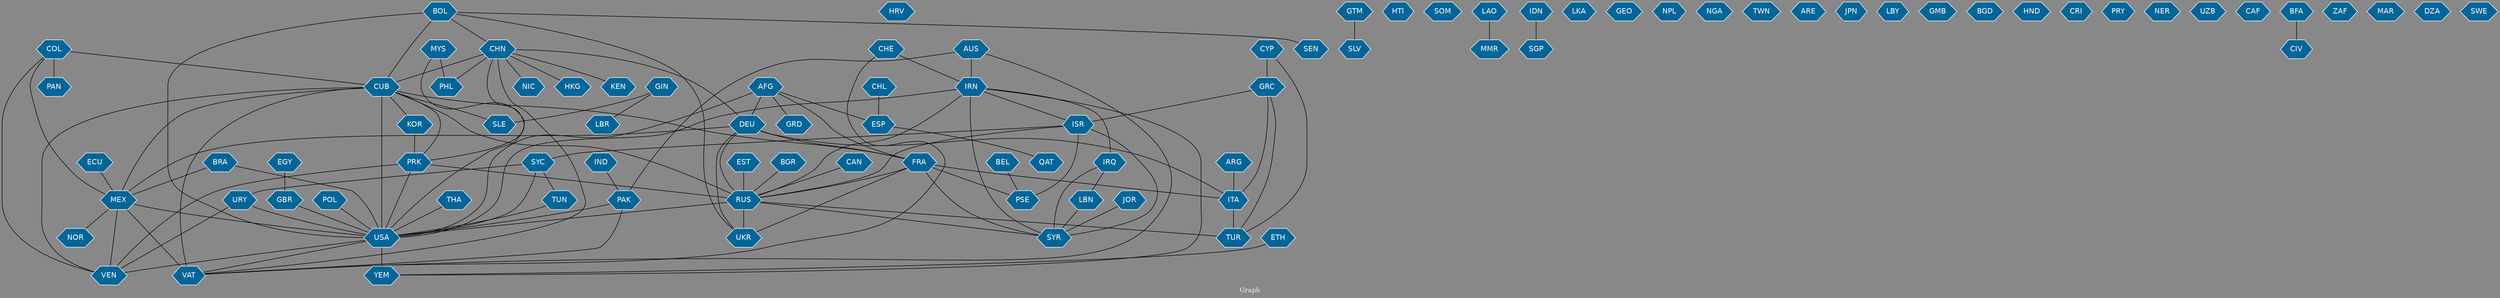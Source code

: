 // Countries together in item graph
graph {
	graph [bgcolor="#888888" fontcolor=white fontsize=12 label="Graph" outputorder=edgesfirst overlap=prism]
	node [color=white fillcolor="#006699" fontcolor=white fontname=Helvetica shape=hexagon style=filled]
	edge [arrowhead=open color=black fontcolor=white fontname=Courier fontsize=12]
		COL [label=COL]
		USA [label=USA]
		PAK [label=PAK]
		VEN [label=VEN]
		AUS [label=AUS]
		MEX [label=MEX]
		CHE [label=CHE]
		VAT [label=VAT]
		FRA [label=FRA]
		PSE [label=PSE]
		HRV [label=HRV]
		GRC [label=GRC]
		SYR [label=SYR]
		SLV [label=SLV]
		CHN [label=CHN]
		BEL [label=BEL]
		CUB [label=CUB]
		HTI [label=HTI]
		BRA [label=BRA]
		ESP [label=ESP]
		SOM [label=SOM]
		RUS [label=RUS]
		UKR [label=UKR]
		URY [label=URY]
		MYS [label=MYS]
		NOR [label=NOR]
		LBR [label=LBR]
		ISR [label=ISR]
		DEU [label=DEU]
		SYC [label=SYC]
		LAO [label=LAO]
		MMR [label=MMR]
		PRK [label=PRK]
		IDN [label=IDN]
		CHL [label=CHL]
		THA [label=THA]
		LKA [label=LKA]
		IRQ [label=IRQ]
		NIC [label=NIC]
		IRN [label=IRN]
		AFG [label=AFG]
		GEO [label=GEO]
		GBR [label=GBR]
		JOR [label=JOR]
		EGY [label=EGY]
		BOL [label=BOL]
		CAN [label=CAN]
		NPL [label=NPL]
		NGA [label=NGA]
		KOR [label=KOR]
		IND [label=IND]
		YEM [label=YEM]
		TWN [label=TWN]
		ITA [label=ITA]
		ECU [label=ECU]
		TUN [label=TUN]
		ARG [label=ARG]
		HKG [label=HKG]
		PHL [label=PHL]
		TUR [label=TUR]
		ARE [label=ARE]
		KEN [label=KEN]
		JPN [label=JPN]
		LBY [label=LBY]
		CYP [label=CYP]
		QAT [label=QAT]
		GMB [label=GMB]
		BGD [label=BGD]
		EST [label=EST]
		PAN [label=PAN]
		SGP [label=SGP]
		HND [label=HND]
		CRI [label=CRI]
		SLE [label=SLE]
		PRY [label=PRY]
		GIN [label=GIN]
		BGR [label=BGR]
		NER [label=NER]
		LBN [label=LBN]
		SEN [label=SEN]
		UZB [label=UZB]
		ETH [label=ETH]
		GTM [label=GTM]
		CAF [label=CAF]
		BFA [label=BFA]
		CIV [label=CIV]
		ZAF [label=ZAF]
		MAR [label=MAR]
		GRD [label=GRD]
		POL [label=POL]
		DZA [label=DZA]
		SWE [label=SWE]
			SYC -- TUN [weight=1]
			ISR -- SYC [weight=1]
			COL -- MEX [weight=2]
			CUB -- MEX [weight=2]
			USA -- VAT [weight=1]
			DEU -- MEX [weight=1]
			MEX -- VEN [weight=3]
			CUB -- SLE [weight=1]
			AUS -- VAT [weight=1]
			THA -- USA [weight=1]
			RUS -- TUR [weight=1]
			CYP -- TUR [weight=1]
			MYS -- USA [weight=1]
			PAK -- VAT [weight=1]
			IRQ -- LBN [weight=1]
			IND -- PAK [weight=1]
			AFG -- USA [weight=3]
			BRA -- USA [weight=1]
			LAO -- MMR [weight=1]
			AFG -- ESP [weight=1]
			CHN -- DEU [weight=1]
			SYC -- USA [weight=1]
			IRN -- ISR [weight=1]
			PAK -- USA [weight=1]
			CHN -- PRK [weight=1]
			BEL -- PSE [weight=1]
			JOR -- SYR [weight=2]
			USA -- YEM [weight=6]
			EST -- RUS [weight=1]
			CUB -- KOR [weight=1]
			BOL -- CUB [weight=2]
			AUS -- PAK [weight=1]
			IRN -- IRQ [weight=1]
			PRK -- USA [weight=5]
			MYS -- PHL [weight=1]
			URY -- VEN [weight=1]
			AFG -- DEU [weight=1]
			CUB -- RUS [weight=1]
			KOR -- PRK [weight=2]
			DEU -- RUS [weight=3]
			COL -- CUB [weight=2]
			BRA -- MEX [weight=2]
			GRC -- TUR [weight=1]
			BOL -- SEN [weight=1]
			RUS -- SYR [weight=2]
			DEU -- ITA [weight=1]
			COL -- VEN [weight=1]
			URY -- USA [weight=5]
			CHL -- ESP [weight=1]
			EGY -- GBR [weight=1]
			LBN -- SYR [weight=1]
			CUB -- VAT [weight=5]
			GRC -- ISR [weight=1]
			IRQ -- SYR [weight=2]
			GTM -- SLV [weight=1]
			GIN -- SLE [weight=1]
			IDN -- SGP [weight=1]
			IRN -- SYR [weight=2]
			IRN -- YEM [weight=2]
			POL -- USA [weight=1]
			BOL -- USA [weight=1]
			CHN -- CUB [weight=2]
			TUN -- USA [weight=1]
			CHN -- NIC [weight=1]
			IRN -- RUS [weight=2]
			DEU -- FRA [weight=3]
			BGR -- RUS [weight=1]
			ISR -- PSE [weight=5]
			AFG -- FRA [weight=1]
			ITA -- TUR [weight=2]
			FRA -- ITA [weight=1]
			CHN -- KEN [weight=1]
			GRC -- ITA [weight=1]
			BOL -- CHN [weight=1]
			ARG -- ITA [weight=1]
			CHE -- IRN [weight=1]
			FRA -- SYR [weight=1]
			BOL -- UKR [weight=1]
			COL -- PAN [weight=2]
			CHN -- PHL [weight=1]
			RUS -- UKR [weight=8]
			FRA -- RUS [weight=5]
			IRN -- USA [weight=1]
			FRA -- PSE [weight=2]
			MEX -- VAT [weight=1]
			ECU -- MEX [weight=1]
			GBR -- USA [weight=1]
			GIN -- LBR [weight=1]
			ISR -- RUS [weight=1]
			CUB -- VEN [weight=4]
			MEX -- USA [weight=3]
			AUS -- IRN [weight=1]
			DEU -- UKR [weight=3]
			ESP -- QAT [weight=1]
			MEX -- NOR [weight=3]
			CUB -- FRA [weight=1]
			ISR -- SYR [weight=2]
			CHE -- VAT [weight=1]
			BFA -- CIV [weight=1]
			PRK -- VEN [weight=1]
			CAN -- RUS [weight=1]
			AFG -- GRD [weight=1]
			RUS -- USA [weight=6]
			CHN -- VAT [weight=1]
			USA -- VEN [weight=4]
			CUB -- USA [weight=24]
			SYC -- URY [weight=1]
			CUB -- PRK [weight=1]
			PRK -- RUS [weight=2]
			CYP -- GRC [weight=1]
			FRA -- UKR [weight=3]
			ETH -- YEM [weight=1]
			CHN -- HKG [weight=2]
}